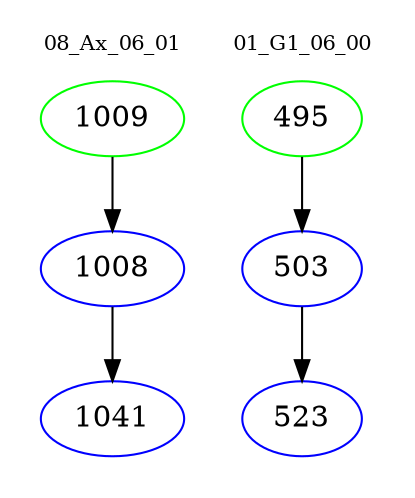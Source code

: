 digraph{
subgraph cluster_0 {
color = white
label = "08_Ax_06_01";
fontsize=10;
T0_1009 [label="1009", color="green"]
T0_1009 -> T0_1008 [color="black"]
T0_1008 [label="1008", color="blue"]
T0_1008 -> T0_1041 [color="black"]
T0_1041 [label="1041", color="blue"]
}
subgraph cluster_1 {
color = white
label = "01_G1_06_00";
fontsize=10;
T1_495 [label="495", color="green"]
T1_495 -> T1_503 [color="black"]
T1_503 [label="503", color="blue"]
T1_503 -> T1_523 [color="black"]
T1_523 [label="523", color="blue"]
}
}
